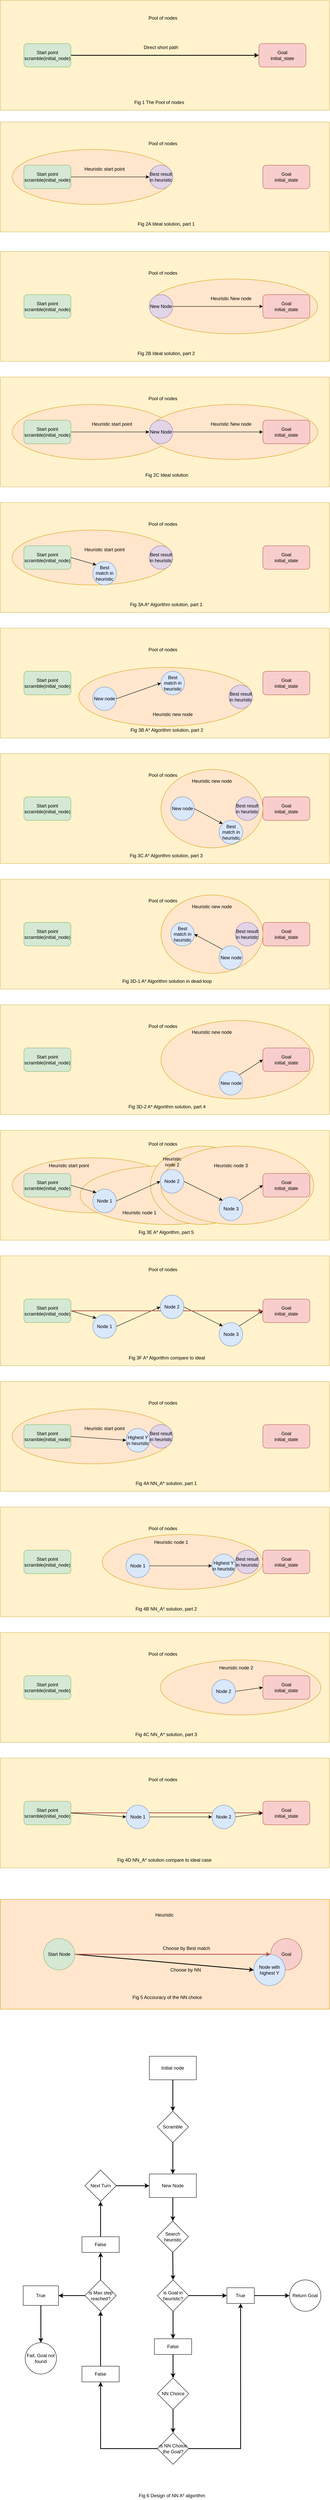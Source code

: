 <mxfile version="14.0.0" type="github">
  <diagram id="awq53C3oHSD2vz5_A3po" name="Page-1">
    <mxGraphModel dx="1422" dy="795" grid="1" gridSize="10" guides="1" tooltips="1" connect="1" arrows="1" fold="1" page="1" pageScale="1" pageWidth="850" pageHeight="1100" math="0" shadow="0">
      <root>
        <mxCell id="0" />
        <mxCell id="1" parent="0" />
        <mxCell id="7Sky5vFMbs233_MKBFhN-19" value="" style="rounded=0;whiteSpace=wrap;html=1;fillColor=#fff2cc;strokeColor=#d6b656;" vertex="1" parent="1">
          <mxGeometry y="640" width="840" height="280" as="geometry" />
        </mxCell>
        <mxCell id="7Sky5vFMbs233_MKBFhN-1" value="" style="rounded=0;whiteSpace=wrap;html=1;fillColor=#fff2cc;strokeColor=#d6b656;" vertex="1" parent="1">
          <mxGeometry width="840" height="280" as="geometry" />
        </mxCell>
        <mxCell id="7Sky5vFMbs233_MKBFhN-2" value="Pool of nodes" style="text;html=1;strokeColor=none;fillColor=none;align=center;verticalAlign=middle;whiteSpace=wrap;rounded=0;" vertex="1" parent="1">
          <mxGeometry x="360" y="40" width="110" height="10" as="geometry" />
        </mxCell>
        <mxCell id="7Sky5vFMbs233_MKBFhN-13" style="edgeStyle=orthogonalEdgeStyle;rounded=0;orthogonalLoop=1;jettySize=auto;html=1;exitX=1;exitY=0.5;exitDx=0;exitDy=0;entryX=0;entryY=0.5;entryDx=0;entryDy=0;strokeWidth=2;" edge="1" parent="1" source="7Sky5vFMbs233_MKBFhN-3" target="7Sky5vFMbs233_MKBFhN-4">
          <mxGeometry relative="1" as="geometry">
            <Array as="points">
              <mxPoint x="430" y="140" />
              <mxPoint x="430" y="140" />
            </Array>
          </mxGeometry>
        </mxCell>
        <mxCell id="7Sky5vFMbs233_MKBFhN-3" value="Start point&lt;br&gt;scramble(initial_node)" style="rounded=1;whiteSpace=wrap;html=1;fillColor=#d5e8d4;strokeColor=#82b366;" vertex="1" parent="1">
          <mxGeometry x="60" y="110" width="120" height="60" as="geometry" />
        </mxCell>
        <mxCell id="7Sky5vFMbs233_MKBFhN-4" value="Goal&lt;br&gt;initial_state" style="rounded=1;whiteSpace=wrap;html=1;fillColor=#f8cecc;strokeColor=#b85450;" vertex="1" parent="1">
          <mxGeometry x="660" y="110" width="120" height="60" as="geometry" />
        </mxCell>
        <mxCell id="7Sky5vFMbs233_MKBFhN-6" value="" style="rounded=0;whiteSpace=wrap;html=1;fillColor=#fff2cc;strokeColor=#d6b656;" vertex="1" parent="1">
          <mxGeometry y="310" width="840" height="280" as="geometry" />
        </mxCell>
        <mxCell id="7Sky5vFMbs233_MKBFhN-7" value="Pool of nodes" style="text;html=1;strokeColor=none;fillColor=none;align=center;verticalAlign=middle;whiteSpace=wrap;rounded=0;" vertex="1" parent="1">
          <mxGeometry x="360" y="360" width="110" height="10" as="geometry" />
        </mxCell>
        <mxCell id="7Sky5vFMbs233_MKBFhN-8" value="Goal&lt;br&gt;initial_state" style="rounded=1;whiteSpace=wrap;html=1;fillColor=#f8cecc;strokeColor=#b85450;" vertex="1" parent="1">
          <mxGeometry x="670" y="420" width="120" height="60" as="geometry" />
        </mxCell>
        <mxCell id="7Sky5vFMbs233_MKBFhN-9" value="Fig 1 The Pool of nodes" style="text;html=1;strokeColor=none;fillColor=none;align=center;verticalAlign=middle;whiteSpace=wrap;rounded=0;" vertex="1" parent="1">
          <mxGeometry x="307.5" y="250" width="195" height="20" as="geometry" />
        </mxCell>
        <mxCell id="7Sky5vFMbs233_MKBFhN-10" value="Fig 2A Ideal solution, part 1&amp;nbsp;" style="text;html=1;strokeColor=none;fillColor=none;align=center;verticalAlign=middle;whiteSpace=wrap;rounded=0;" vertex="1" parent="1">
          <mxGeometry x="321" y="560" width="207.5" height="20" as="geometry" />
        </mxCell>
        <mxCell id="7Sky5vFMbs233_MKBFhN-11" value="" style="ellipse;whiteSpace=wrap;html=1;fillColor=#ffe6cc;strokeColor=#d79b00;" vertex="1" parent="1">
          <mxGeometry x="30" y="380" width="410" height="140" as="geometry" />
        </mxCell>
        <mxCell id="7Sky5vFMbs233_MKBFhN-16" style="edgeStyle=orthogonalEdgeStyle;rounded=0;orthogonalLoop=1;jettySize=auto;html=1;exitX=1;exitY=0.5;exitDx=0;exitDy=0;entryX=0;entryY=0.5;entryDx=0;entryDy=0;" edge="1" parent="1" source="7Sky5vFMbs233_MKBFhN-5" target="7Sky5vFMbs233_MKBFhN-15">
          <mxGeometry relative="1" as="geometry" />
        </mxCell>
        <mxCell id="7Sky5vFMbs233_MKBFhN-5" value="Start point&lt;br&gt;scramble(initial_node)" style="rounded=1;whiteSpace=wrap;html=1;fillColor=#d5e8d4;strokeColor=#82b366;" vertex="1" parent="1">
          <mxGeometry x="60" y="420" width="120" height="60" as="geometry" />
        </mxCell>
        <mxCell id="7Sky5vFMbs233_MKBFhN-14" value="Direct short path" style="text;html=1;strokeColor=none;fillColor=none;align=center;verticalAlign=middle;whiteSpace=wrap;rounded=0;" vertex="1" parent="1">
          <mxGeometry x="320" y="110" width="180" height="20" as="geometry" />
        </mxCell>
        <mxCell id="7Sky5vFMbs233_MKBFhN-15" value="Best result in heuristic" style="ellipse;whiteSpace=wrap;html=1;aspect=fixed;fillColor=#e1d5e7;strokeColor=#9673a6;" vertex="1" parent="1">
          <mxGeometry x="380" y="420" width="60" height="60" as="geometry" />
        </mxCell>
        <mxCell id="7Sky5vFMbs233_MKBFhN-17" value="Heuristic start point" style="text;html=1;strokeColor=none;fillColor=none;align=center;verticalAlign=middle;whiteSpace=wrap;rounded=0;" vertex="1" parent="1">
          <mxGeometry x="211" y="420" width="110" height="20" as="geometry" />
        </mxCell>
        <mxCell id="7Sky5vFMbs233_MKBFhN-20" value="Pool of nodes" style="text;html=1;strokeColor=none;fillColor=none;align=center;verticalAlign=middle;whiteSpace=wrap;rounded=0;" vertex="1" parent="1">
          <mxGeometry x="360" y="690" width="110" height="10" as="geometry" />
        </mxCell>
        <mxCell id="7Sky5vFMbs233_MKBFhN-22" value="Fig 2B Ideal solution, part 2&amp;nbsp;" style="text;html=1;strokeColor=none;fillColor=none;align=center;verticalAlign=middle;whiteSpace=wrap;rounded=0;" vertex="1" parent="1">
          <mxGeometry x="316" y="890" width="217.5" height="20" as="geometry" />
        </mxCell>
        <mxCell id="7Sky5vFMbs233_MKBFhN-23" value="" style="ellipse;whiteSpace=wrap;html=1;fillColor=#ffe6cc;strokeColor=#d79b00;" vertex="1" parent="1">
          <mxGeometry x="380" y="710" width="430" height="140" as="geometry" />
        </mxCell>
        <mxCell id="7Sky5vFMbs233_MKBFhN-25" value="Start point&lt;br&gt;scramble(initial_node)" style="rounded=1;whiteSpace=wrap;html=1;fillColor=#d5e8d4;strokeColor=#82b366;" vertex="1" parent="1">
          <mxGeometry x="60" y="750" width="120" height="60" as="geometry" />
        </mxCell>
        <mxCell id="7Sky5vFMbs233_MKBFhN-28" style="edgeStyle=orthogonalEdgeStyle;rounded=0;orthogonalLoop=1;jettySize=auto;html=1;exitX=1;exitY=0.5;exitDx=0;exitDy=0;entryX=0;entryY=0.5;entryDx=0;entryDy=0;" edge="1" parent="1" source="7Sky5vFMbs233_MKBFhN-26" target="7Sky5vFMbs233_MKBFhN-21">
          <mxGeometry relative="1" as="geometry" />
        </mxCell>
        <mxCell id="7Sky5vFMbs233_MKBFhN-26" value="New Node" style="ellipse;whiteSpace=wrap;html=1;aspect=fixed;fillColor=#e1d5e7;strokeColor=#9673a6;" vertex="1" parent="1">
          <mxGeometry x="380" y="750" width="60" height="60" as="geometry" />
        </mxCell>
        <mxCell id="7Sky5vFMbs233_MKBFhN-27" value="Heuristic New node" style="text;html=1;strokeColor=none;fillColor=none;align=center;verticalAlign=middle;whiteSpace=wrap;rounded=0;" vertex="1" parent="1">
          <mxGeometry x="533.5" y="750" width="110" height="20" as="geometry" />
        </mxCell>
        <mxCell id="7Sky5vFMbs233_MKBFhN-21" value="Goal&lt;br&gt;initial_state" style="rounded=1;whiteSpace=wrap;html=1;fillColor=#f8cecc;strokeColor=#b85450;" vertex="1" parent="1">
          <mxGeometry x="670" y="750" width="120" height="60" as="geometry" />
        </mxCell>
        <mxCell id="7Sky5vFMbs233_MKBFhN-29" value="" style="rounded=0;whiteSpace=wrap;html=1;fillColor=#fff2cc;strokeColor=#d6b656;" vertex="1" parent="1">
          <mxGeometry y="960" width="840" height="280" as="geometry" />
        </mxCell>
        <mxCell id="7Sky5vFMbs233_MKBFhN-30" value="Pool of nodes" style="text;html=1;strokeColor=none;fillColor=none;align=center;verticalAlign=middle;whiteSpace=wrap;rounded=0;" vertex="1" parent="1">
          <mxGeometry x="360" y="1010" width="110" height="10" as="geometry" />
        </mxCell>
        <mxCell id="7Sky5vFMbs233_MKBFhN-31" value="Fig 2C Ideal solution" style="text;html=1;strokeColor=none;fillColor=none;align=center;verticalAlign=middle;whiteSpace=wrap;rounded=0;" vertex="1" parent="1">
          <mxGeometry x="303" y="1200" width="244" height="20" as="geometry" />
        </mxCell>
        <mxCell id="7Sky5vFMbs233_MKBFhN-38" value="" style="ellipse;whiteSpace=wrap;html=1;fillColor=#ffe6cc;strokeColor=#d79b00;" vertex="1" parent="1">
          <mxGeometry x="30" y="1030" width="410" height="140" as="geometry" />
        </mxCell>
        <mxCell id="7Sky5vFMbs233_MKBFhN-39" value="Heuristic start point" style="text;html=1;strokeColor=none;fillColor=none;align=center;verticalAlign=middle;whiteSpace=wrap;rounded=0;" vertex="1" parent="1">
          <mxGeometry x="230" y="1070" width="110" height="20" as="geometry" />
        </mxCell>
        <mxCell id="7Sky5vFMbs233_MKBFhN-40" style="edgeStyle=orthogonalEdgeStyle;rounded=0;orthogonalLoop=1;jettySize=auto;html=1;exitX=1;exitY=0.5;exitDx=0;exitDy=0;entryX=0;entryY=0.5;entryDx=0;entryDy=0;" edge="1" parent="1">
          <mxGeometry relative="1" as="geometry">
            <mxPoint x="180" y="1100" as="sourcePoint" />
            <mxPoint x="380" y="1100" as="targetPoint" />
          </mxGeometry>
        </mxCell>
        <mxCell id="7Sky5vFMbs233_MKBFhN-33" value="Start point&lt;br&gt;scramble(initial_node)" style="rounded=1;whiteSpace=wrap;html=1;fillColor=#d5e8d4;strokeColor=#82b366;" vertex="1" parent="1">
          <mxGeometry x="60" y="1070" width="120" height="60" as="geometry" />
        </mxCell>
        <mxCell id="7Sky5vFMbs233_MKBFhN-32" value="" style="ellipse;whiteSpace=wrap;html=1;fillColor=#ffe6cc;strokeColor=#d79b00;" vertex="1" parent="1">
          <mxGeometry x="380" y="1030" width="430" height="140" as="geometry" />
        </mxCell>
        <mxCell id="7Sky5vFMbs233_MKBFhN-35" value="New Node" style="ellipse;whiteSpace=wrap;html=1;aspect=fixed;fillColor=#e1d5e7;strokeColor=#9673a6;" vertex="1" parent="1">
          <mxGeometry x="380" y="1070" width="60" height="60" as="geometry" />
        </mxCell>
        <mxCell id="7Sky5vFMbs233_MKBFhN-36" value="Heuristic New node" style="text;html=1;strokeColor=none;fillColor=none;align=center;verticalAlign=middle;whiteSpace=wrap;rounded=0;" vertex="1" parent="1">
          <mxGeometry x="533.5" y="1070" width="110" height="20" as="geometry" />
        </mxCell>
        <mxCell id="7Sky5vFMbs233_MKBFhN-37" value="Goal&lt;br&gt;initial_state" style="rounded=1;whiteSpace=wrap;html=1;fillColor=#f8cecc;strokeColor=#b85450;" vertex="1" parent="1">
          <mxGeometry x="670" y="1070" width="120" height="60" as="geometry" />
        </mxCell>
        <mxCell id="7Sky5vFMbs233_MKBFhN-34" style="edgeStyle=orthogonalEdgeStyle;rounded=0;orthogonalLoop=1;jettySize=auto;html=1;exitX=1;exitY=0.5;exitDx=0;exitDy=0;entryX=0;entryY=0.5;entryDx=0;entryDy=0;" edge="1" source="7Sky5vFMbs233_MKBFhN-35" target="7Sky5vFMbs233_MKBFhN-37" parent="1">
          <mxGeometry relative="1" as="geometry" />
        </mxCell>
        <mxCell id="7Sky5vFMbs233_MKBFhN-41" value="" style="rounded=0;whiteSpace=wrap;html=1;fillColor=#fff2cc;strokeColor=#d6b656;" vertex="1" parent="1">
          <mxGeometry y="1280" width="840" height="280" as="geometry" />
        </mxCell>
        <mxCell id="7Sky5vFMbs233_MKBFhN-42" value="Pool of nodes" style="text;html=1;strokeColor=none;fillColor=none;align=center;verticalAlign=middle;whiteSpace=wrap;rounded=0;" vertex="1" parent="1">
          <mxGeometry x="360" y="1330" width="110" height="10" as="geometry" />
        </mxCell>
        <mxCell id="7Sky5vFMbs233_MKBFhN-43" value="Goal&lt;br&gt;initial_state" style="rounded=1;whiteSpace=wrap;html=1;fillColor=#f8cecc;strokeColor=#b85450;" vertex="1" parent="1">
          <mxGeometry x="670" y="1390" width="120" height="60" as="geometry" />
        </mxCell>
        <mxCell id="7Sky5vFMbs233_MKBFhN-44" value="Fig 3A A* Algorithm solution, part 1&amp;nbsp;" style="text;html=1;strokeColor=none;fillColor=none;align=center;verticalAlign=middle;whiteSpace=wrap;rounded=0;" vertex="1" parent="1">
          <mxGeometry x="321" y="1530" width="207.5" height="20" as="geometry" />
        </mxCell>
        <mxCell id="7Sky5vFMbs233_MKBFhN-45" value="" style="ellipse;whiteSpace=wrap;html=1;fillColor=#ffe6cc;strokeColor=#d79b00;" vertex="1" parent="1">
          <mxGeometry x="30" y="1350" width="410" height="140" as="geometry" />
        </mxCell>
        <mxCell id="7Sky5vFMbs233_MKBFhN-47" value="Start point&lt;br&gt;scramble(initial_node)" style="rounded=1;whiteSpace=wrap;html=1;fillColor=#d5e8d4;strokeColor=#82b366;" vertex="1" parent="1">
          <mxGeometry x="60" y="1390" width="120" height="60" as="geometry" />
        </mxCell>
        <mxCell id="7Sky5vFMbs233_MKBFhN-48" value="Best result in heuristic" style="ellipse;whiteSpace=wrap;html=1;aspect=fixed;fillColor=#e1d5e7;strokeColor=#9673a6;" vertex="1" parent="1">
          <mxGeometry x="380" y="1390" width="60" height="60" as="geometry" />
        </mxCell>
        <mxCell id="7Sky5vFMbs233_MKBFhN-49" value="Heuristic start point" style="text;html=1;strokeColor=none;fillColor=none;align=center;verticalAlign=middle;whiteSpace=wrap;rounded=0;" vertex="1" parent="1">
          <mxGeometry x="211" y="1390" width="110" height="20" as="geometry" />
        </mxCell>
        <mxCell id="7Sky5vFMbs233_MKBFhN-50" value="Best match&amp;nbsp;in heuristic" style="ellipse;whiteSpace=wrap;html=1;aspect=fixed;fillColor=#dae8fc;strokeColor=#6c8ebf;" vertex="1" parent="1">
          <mxGeometry x="236" y="1430" width="60" height="60" as="geometry" />
        </mxCell>
        <mxCell id="7Sky5vFMbs233_MKBFhN-52" value="" style="endArrow=classic;html=1;exitX=1;exitY=0.5;exitDx=0;exitDy=0;entryX=0;entryY=0;entryDx=0;entryDy=0;" edge="1" parent="1" source="7Sky5vFMbs233_MKBFhN-47" target="7Sky5vFMbs233_MKBFhN-50">
          <mxGeometry width="50" height="50" relative="1" as="geometry">
            <mxPoint x="380" y="1330" as="sourcePoint" />
            <mxPoint x="430" y="1280" as="targetPoint" />
          </mxGeometry>
        </mxCell>
        <mxCell id="7Sky5vFMbs233_MKBFhN-53" value="" style="rounded=0;whiteSpace=wrap;html=1;fillColor=#fff2cc;strokeColor=#d6b656;" vertex="1" parent="1">
          <mxGeometry y="1600" width="840" height="280" as="geometry" />
        </mxCell>
        <mxCell id="7Sky5vFMbs233_MKBFhN-54" value="Pool of nodes" style="text;html=1;strokeColor=none;fillColor=none;align=center;verticalAlign=middle;whiteSpace=wrap;rounded=0;" vertex="1" parent="1">
          <mxGeometry x="360" y="1650" width="110" height="10" as="geometry" />
        </mxCell>
        <mxCell id="7Sky5vFMbs233_MKBFhN-55" value="Goal&lt;br&gt;initial_state" style="rounded=1;whiteSpace=wrap;html=1;fillColor=#f8cecc;strokeColor=#b85450;" vertex="1" parent="1">
          <mxGeometry x="670" y="1710" width="120" height="60" as="geometry" />
        </mxCell>
        <mxCell id="7Sky5vFMbs233_MKBFhN-56" value="Fig 3B A* Algorithm solution, part 2" style="text;html=1;strokeColor=none;fillColor=none;align=center;verticalAlign=middle;whiteSpace=wrap;rounded=0;" vertex="1" parent="1">
          <mxGeometry x="321" y="1850" width="207.5" height="20" as="geometry" />
        </mxCell>
        <mxCell id="7Sky5vFMbs233_MKBFhN-57" value="" style="ellipse;whiteSpace=wrap;html=1;fillColor=#ffe6cc;strokeColor=#d79b00;" vertex="1" parent="1">
          <mxGeometry x="200" y="1700" width="443.5" height="150" as="geometry" />
        </mxCell>
        <mxCell id="7Sky5vFMbs233_MKBFhN-58" value="Start point&lt;br&gt;scramble(initial_node)" style="rounded=1;whiteSpace=wrap;html=1;fillColor=#d5e8d4;strokeColor=#82b366;" vertex="1" parent="1">
          <mxGeometry x="60" y="1710" width="120" height="60" as="geometry" />
        </mxCell>
        <mxCell id="7Sky5vFMbs233_MKBFhN-60" value="Heuristic new node" style="text;html=1;strokeColor=none;fillColor=none;align=center;verticalAlign=middle;whiteSpace=wrap;rounded=0;" vertex="1" parent="1">
          <mxGeometry x="385" y="1810" width="110" height="20" as="geometry" />
        </mxCell>
        <mxCell id="7Sky5vFMbs233_MKBFhN-61" value="New node" style="ellipse;whiteSpace=wrap;html=1;aspect=fixed;fillColor=#dae8fc;strokeColor=#6c8ebf;" vertex="1" parent="1">
          <mxGeometry x="236" y="1750" width="60" height="60" as="geometry" />
        </mxCell>
        <mxCell id="7Sky5vFMbs233_MKBFhN-63" value="Best result in heuristic" style="ellipse;whiteSpace=wrap;html=1;aspect=fixed;fillColor=#e1d5e7;strokeColor=#9673a6;" vertex="1" parent="1">
          <mxGeometry x="583.5" y="1745" width="60" height="60" as="geometry" />
        </mxCell>
        <mxCell id="7Sky5vFMbs233_MKBFhN-65" value="Best match&amp;nbsp;in heuristic" style="ellipse;whiteSpace=wrap;html=1;aspect=fixed;fillColor=#dae8fc;strokeColor=#6c8ebf;" vertex="1" parent="1">
          <mxGeometry x="410" y="1710" width="60" height="60" as="geometry" />
        </mxCell>
        <mxCell id="7Sky5vFMbs233_MKBFhN-67" value="" style="endArrow=classic;html=1;exitX=1;exitY=0.5;exitDx=0;exitDy=0;entryX=0;entryY=0.5;entryDx=0;entryDy=0;" edge="1" parent="1" source="7Sky5vFMbs233_MKBFhN-61" target="7Sky5vFMbs233_MKBFhN-65">
          <mxGeometry width="50" height="50" relative="1" as="geometry">
            <mxPoint x="380" y="1660" as="sourcePoint" />
            <mxPoint x="430" y="1610" as="targetPoint" />
          </mxGeometry>
        </mxCell>
        <mxCell id="7Sky5vFMbs233_MKBFhN-68" value="" style="rounded=0;whiteSpace=wrap;html=1;fillColor=#fff2cc;strokeColor=#d6b656;" vertex="1" parent="1">
          <mxGeometry y="1920" width="840" height="280" as="geometry" />
        </mxCell>
        <mxCell id="7Sky5vFMbs233_MKBFhN-69" value="Pool of nodes" style="text;html=1;strokeColor=none;fillColor=none;align=center;verticalAlign=middle;whiteSpace=wrap;rounded=0;" vertex="1" parent="1">
          <mxGeometry x="360" y="1970" width="110" height="10" as="geometry" />
        </mxCell>
        <mxCell id="7Sky5vFMbs233_MKBFhN-70" value="Goal&lt;br&gt;initial_state" style="rounded=1;whiteSpace=wrap;html=1;fillColor=#f8cecc;strokeColor=#b85450;" vertex="1" parent="1">
          <mxGeometry x="670" y="2030" width="120" height="60" as="geometry" />
        </mxCell>
        <mxCell id="7Sky5vFMbs233_MKBFhN-71" value="Fig 3C A* Algorithm solution, part 3&amp;nbsp;" style="text;html=1;strokeColor=none;fillColor=none;align=center;verticalAlign=middle;whiteSpace=wrap;rounded=0;" vertex="1" parent="1">
          <mxGeometry x="321" y="2170" width="207.5" height="20" as="geometry" />
        </mxCell>
        <mxCell id="7Sky5vFMbs233_MKBFhN-72" value="" style="ellipse;whiteSpace=wrap;html=1;fillColor=#ffe6cc;strokeColor=#d79b00;" vertex="1" parent="1">
          <mxGeometry x="410" y="1960" width="260" height="200" as="geometry" />
        </mxCell>
        <mxCell id="7Sky5vFMbs233_MKBFhN-73" value="Start point&lt;br&gt;scramble(initial_node)" style="rounded=1;whiteSpace=wrap;html=1;fillColor=#d5e8d4;strokeColor=#82b366;" vertex="1" parent="1">
          <mxGeometry x="60" y="2030" width="120" height="60" as="geometry" />
        </mxCell>
        <mxCell id="7Sky5vFMbs233_MKBFhN-74" value="Heuristic new node" style="text;html=1;strokeColor=none;fillColor=none;align=center;verticalAlign=middle;whiteSpace=wrap;rounded=0;" vertex="1" parent="1">
          <mxGeometry x="485" y="1980" width="110" height="20" as="geometry" />
        </mxCell>
        <mxCell id="7Sky5vFMbs233_MKBFhN-75" value="New node" style="ellipse;whiteSpace=wrap;html=1;aspect=fixed;fillColor=#dae8fc;strokeColor=#6c8ebf;" vertex="1" parent="1">
          <mxGeometry x="435" y="2030" width="60" height="60" as="geometry" />
        </mxCell>
        <mxCell id="7Sky5vFMbs233_MKBFhN-76" value="Best result in heuristic" style="ellipse;whiteSpace=wrap;html=1;aspect=fixed;fillColor=#e1d5e7;strokeColor=#9673a6;" vertex="1" parent="1">
          <mxGeometry x="600" y="2030" width="60" height="60" as="geometry" />
        </mxCell>
        <mxCell id="7Sky5vFMbs233_MKBFhN-77" value="Best match&amp;nbsp;in heuristic" style="ellipse;whiteSpace=wrap;html=1;aspect=fixed;fillColor=#dae8fc;strokeColor=#6c8ebf;" vertex="1" parent="1">
          <mxGeometry x="558.5" y="2090" width="60" height="60" as="geometry" />
        </mxCell>
        <mxCell id="7Sky5vFMbs233_MKBFhN-78" value="" style="endArrow=classic;html=1;entryX=0;entryY=0;entryDx=0;entryDy=0;exitX=1;exitY=0.5;exitDx=0;exitDy=0;" edge="1" source="7Sky5vFMbs233_MKBFhN-75" target="7Sky5vFMbs233_MKBFhN-77" parent="1">
          <mxGeometry width="50" height="50" relative="1" as="geometry">
            <mxPoint x="480" y="2081" as="sourcePoint" />
            <mxPoint x="430" y="1930" as="targetPoint" />
          </mxGeometry>
        </mxCell>
        <mxCell id="7Sky5vFMbs233_MKBFhN-79" value="" style="rounded=0;whiteSpace=wrap;html=1;fillColor=#fff2cc;strokeColor=#d6b656;" vertex="1" parent="1">
          <mxGeometry y="2240" width="840" height="280" as="geometry" />
        </mxCell>
        <mxCell id="7Sky5vFMbs233_MKBFhN-80" value="Pool of nodes" style="text;html=1;strokeColor=none;fillColor=none;align=center;verticalAlign=middle;whiteSpace=wrap;rounded=0;" vertex="1" parent="1">
          <mxGeometry x="360" y="2290" width="110" height="10" as="geometry" />
        </mxCell>
        <mxCell id="7Sky5vFMbs233_MKBFhN-81" value="Goal&lt;br&gt;initial_state" style="rounded=1;whiteSpace=wrap;html=1;fillColor=#f8cecc;strokeColor=#b85450;" vertex="1" parent="1">
          <mxGeometry x="670" y="2350" width="120" height="60" as="geometry" />
        </mxCell>
        <mxCell id="7Sky5vFMbs233_MKBFhN-82" value="Fig 3D-1 A* Algorithm solution in dead loop" style="text;html=1;strokeColor=none;fillColor=none;align=center;verticalAlign=middle;whiteSpace=wrap;rounded=0;" vertex="1" parent="1">
          <mxGeometry x="306" y="2490" width="239" height="20" as="geometry" />
        </mxCell>
        <mxCell id="7Sky5vFMbs233_MKBFhN-83" value="" style="ellipse;whiteSpace=wrap;html=1;fillColor=#ffe6cc;strokeColor=#d79b00;" vertex="1" parent="1">
          <mxGeometry x="410" y="2280" width="260" height="200" as="geometry" />
        </mxCell>
        <mxCell id="7Sky5vFMbs233_MKBFhN-84" value="Start point&lt;br&gt;scramble(initial_node)" style="rounded=1;whiteSpace=wrap;html=1;fillColor=#d5e8d4;strokeColor=#82b366;" vertex="1" parent="1">
          <mxGeometry x="60" y="2350" width="120" height="60" as="geometry" />
        </mxCell>
        <mxCell id="7Sky5vFMbs233_MKBFhN-85" value="Heuristic new node" style="text;html=1;strokeColor=none;fillColor=none;align=center;verticalAlign=middle;whiteSpace=wrap;rounded=0;" vertex="1" parent="1">
          <mxGeometry x="485" y="2300" width="110" height="20" as="geometry" />
        </mxCell>
        <mxCell id="7Sky5vFMbs233_MKBFhN-86" value="Best match in&lt;br&gt;heuristic" style="ellipse;whiteSpace=wrap;html=1;aspect=fixed;fillColor=#dae8fc;strokeColor=#6c8ebf;" vertex="1" parent="1">
          <mxGeometry x="435" y="2350" width="60" height="60" as="geometry" />
        </mxCell>
        <mxCell id="7Sky5vFMbs233_MKBFhN-87" value="Best result in heuristic" style="ellipse;whiteSpace=wrap;html=1;aspect=fixed;fillColor=#e1d5e7;strokeColor=#9673a6;" vertex="1" parent="1">
          <mxGeometry x="600" y="2350" width="60" height="60" as="geometry" />
        </mxCell>
        <mxCell id="7Sky5vFMbs233_MKBFhN-88" value="New node" style="ellipse;whiteSpace=wrap;html=1;aspect=fixed;fillColor=#dae8fc;strokeColor=#6c8ebf;" vertex="1" parent="1">
          <mxGeometry x="558.5" y="2410" width="60" height="60" as="geometry" />
        </mxCell>
        <mxCell id="7Sky5vFMbs233_MKBFhN-89" value="" style="endArrow=classic;html=1;entryX=1;entryY=0.5;entryDx=0;entryDy=0;exitX=0;exitY=0;exitDx=0;exitDy=0;" edge="1" source="7Sky5vFMbs233_MKBFhN-88" target="7Sky5vFMbs233_MKBFhN-86" parent="1">
          <mxGeometry width="50" height="50" relative="1" as="geometry">
            <mxPoint x="540" y="2560" as="sourcePoint" />
            <mxPoint x="430" y="2250" as="targetPoint" />
          </mxGeometry>
        </mxCell>
        <mxCell id="7Sky5vFMbs233_MKBFhN-90" value="" style="rounded=0;whiteSpace=wrap;html=1;fillColor=#fff2cc;strokeColor=#d6b656;" vertex="1" parent="1">
          <mxGeometry y="2560" width="840" height="280" as="geometry" />
        </mxCell>
        <mxCell id="7Sky5vFMbs233_MKBFhN-91" value="Pool of nodes" style="text;html=1;strokeColor=none;fillColor=none;align=center;verticalAlign=middle;whiteSpace=wrap;rounded=0;" vertex="1" parent="1">
          <mxGeometry x="360" y="2610" width="110" height="10" as="geometry" />
        </mxCell>
        <mxCell id="7Sky5vFMbs233_MKBFhN-93" value="Fig 3D-2 A* Algorithm solution, part 4" style="text;html=1;strokeColor=none;fillColor=none;align=center;verticalAlign=middle;whiteSpace=wrap;rounded=0;" vertex="1" parent="1">
          <mxGeometry x="306" y="2810" width="239" height="20" as="geometry" />
        </mxCell>
        <mxCell id="7Sky5vFMbs233_MKBFhN-94" value="" style="ellipse;whiteSpace=wrap;html=1;fillColor=#ffe6cc;strokeColor=#d79b00;" vertex="1" parent="1">
          <mxGeometry x="410" y="2600" width="390" height="200" as="geometry" />
        </mxCell>
        <mxCell id="7Sky5vFMbs233_MKBFhN-95" value="Start point&lt;br&gt;scramble(initial_node)" style="rounded=1;whiteSpace=wrap;html=1;fillColor=#d5e8d4;strokeColor=#82b366;" vertex="1" parent="1">
          <mxGeometry x="60" y="2670" width="120" height="60" as="geometry" />
        </mxCell>
        <mxCell id="7Sky5vFMbs233_MKBFhN-96" value="Heuristic new node" style="text;html=1;strokeColor=none;fillColor=none;align=center;verticalAlign=middle;whiteSpace=wrap;rounded=0;" vertex="1" parent="1">
          <mxGeometry x="485" y="2620" width="110" height="20" as="geometry" />
        </mxCell>
        <mxCell id="7Sky5vFMbs233_MKBFhN-99" value="New node" style="ellipse;whiteSpace=wrap;html=1;aspect=fixed;fillColor=#dae8fc;strokeColor=#6c8ebf;" vertex="1" parent="1">
          <mxGeometry x="558.5" y="2730" width="60" height="60" as="geometry" />
        </mxCell>
        <mxCell id="7Sky5vFMbs233_MKBFhN-100" value="" style="endArrow=classic;html=1;entryX=0;entryY=0.5;entryDx=0;entryDy=0;exitX=1;exitY=0;exitDx=0;exitDy=0;" edge="1" source="7Sky5vFMbs233_MKBFhN-99" target="7Sky5vFMbs233_MKBFhN-92" parent="1">
          <mxGeometry width="50" height="50" relative="1" as="geometry">
            <mxPoint x="540" y="2880" as="sourcePoint" />
            <mxPoint x="495" y="2700" as="targetPoint" />
          </mxGeometry>
        </mxCell>
        <mxCell id="7Sky5vFMbs233_MKBFhN-92" value="Goal&lt;br&gt;initial_state" style="rounded=1;whiteSpace=wrap;html=1;fillColor=#f8cecc;strokeColor=#b85450;" vertex="1" parent="1">
          <mxGeometry x="670" y="2670" width="120" height="60" as="geometry" />
        </mxCell>
        <mxCell id="7Sky5vFMbs233_MKBFhN-101" value="" style="rounded=0;whiteSpace=wrap;html=1;fillColor=#fff2cc;strokeColor=#d6b656;" vertex="1" parent="1">
          <mxGeometry y="2880" width="840" height="280" as="geometry" />
        </mxCell>
        <mxCell id="7Sky5vFMbs233_MKBFhN-102" value="Pool of nodes" style="text;html=1;strokeColor=none;fillColor=none;align=center;verticalAlign=middle;whiteSpace=wrap;rounded=0;" vertex="1" parent="1">
          <mxGeometry x="360" y="2910" width="110" height="10" as="geometry" />
        </mxCell>
        <mxCell id="7Sky5vFMbs233_MKBFhN-104" value="Fig 3E A* Algorithm, part 5&amp;nbsp;" style="text;html=1;strokeColor=none;fillColor=none;align=center;verticalAlign=middle;whiteSpace=wrap;rounded=0;" vertex="1" parent="1">
          <mxGeometry x="321" y="3130" width="207.5" height="20" as="geometry" />
        </mxCell>
        <mxCell id="7Sky5vFMbs233_MKBFhN-105" value="" style="ellipse;whiteSpace=wrap;html=1;fillColor=#ffe6cc;strokeColor=#d79b00;" vertex="1" parent="1">
          <mxGeometry x="30" y="2950" width="410" height="140" as="geometry" />
        </mxCell>
        <mxCell id="7Sky5vFMbs233_MKBFhN-106" value="Start point&lt;br&gt;scramble(initial_node)" style="rounded=1;whiteSpace=wrap;html=1;fillColor=#d5e8d4;strokeColor=#82b366;" vertex="1" parent="1">
          <mxGeometry x="60" y="2990" width="120" height="60" as="geometry" />
        </mxCell>
        <mxCell id="7Sky5vFMbs233_MKBFhN-108" value="Heuristic start point" style="text;html=1;strokeColor=none;fillColor=none;align=center;verticalAlign=middle;whiteSpace=wrap;rounded=0;" vertex="1" parent="1">
          <mxGeometry x="120" y="2960" width="110" height="20" as="geometry" />
        </mxCell>
        <mxCell id="7Sky5vFMbs233_MKBFhN-112" value="" style="ellipse;whiteSpace=wrap;html=1;fillColor=#ffe6cc;strokeColor=#d79b00;" vertex="1" parent="1">
          <mxGeometry x="203.75" y="2970" width="443.5" height="150" as="geometry" />
        </mxCell>
        <mxCell id="7Sky5vFMbs233_MKBFhN-113" value="Heuristic node 1" style="text;html=1;strokeColor=none;fillColor=none;align=center;verticalAlign=middle;whiteSpace=wrap;rounded=0;" vertex="1" parent="1">
          <mxGeometry x="300" y="3080" width="110" height="20" as="geometry" />
        </mxCell>
        <mxCell id="7Sky5vFMbs233_MKBFhN-109" value="Node 1" style="ellipse;whiteSpace=wrap;html=1;aspect=fixed;fillColor=#dae8fc;strokeColor=#6c8ebf;" vertex="1" parent="1">
          <mxGeometry x="236" y="3030" width="60" height="60" as="geometry" />
        </mxCell>
        <mxCell id="7Sky5vFMbs233_MKBFhN-110" value="" style="endArrow=classic;html=1;exitX=1;exitY=0.5;exitDx=0;exitDy=0;entryX=0;entryY=0;entryDx=0;entryDy=0;" edge="1" source="7Sky5vFMbs233_MKBFhN-106" target="7Sky5vFMbs233_MKBFhN-109" parent="1">
          <mxGeometry width="50" height="50" relative="1" as="geometry">
            <mxPoint x="380" y="2930" as="sourcePoint" />
            <mxPoint x="430" y="2880" as="targetPoint" />
          </mxGeometry>
        </mxCell>
        <mxCell id="7Sky5vFMbs233_MKBFhN-118" value="" style="ellipse;whiteSpace=wrap;html=1;fillColor=#ffe6cc;strokeColor=#d79b00;" vertex="1" parent="1">
          <mxGeometry x="383.25" y="2920" width="260" height="200" as="geometry" />
        </mxCell>
        <mxCell id="7Sky5vFMbs233_MKBFhN-124" value="" style="ellipse;whiteSpace=wrap;html=1;fillColor=#ffe6cc;strokeColor=#d79b00;" vertex="1" parent="1">
          <mxGeometry x="410" y="2920" width="390" height="200" as="geometry" />
        </mxCell>
        <mxCell id="7Sky5vFMbs233_MKBFhN-122" value="Node 3" style="ellipse;whiteSpace=wrap;html=1;aspect=fixed;fillColor=#dae8fc;strokeColor=#6c8ebf;" vertex="1" parent="1">
          <mxGeometry x="558.5" y="3050" width="60" height="60" as="geometry" />
        </mxCell>
        <mxCell id="7Sky5vFMbs233_MKBFhN-123" value="" style="endArrow=classic;html=1;entryX=0;entryY=0;entryDx=0;entryDy=0;exitX=1;exitY=0.5;exitDx=0;exitDy=0;" edge="1" source="7Sky5vFMbs233_MKBFhN-116" target="7Sky5vFMbs233_MKBFhN-122" parent="1">
          <mxGeometry width="50" height="50" relative="1" as="geometry">
            <mxPoint x="468.25" y="3020" as="sourcePoint" />
            <mxPoint x="403.25" y="2890" as="targetPoint" />
          </mxGeometry>
        </mxCell>
        <mxCell id="7Sky5vFMbs233_MKBFhN-103" value="Goal&lt;br&gt;initial_state" style="rounded=1;whiteSpace=wrap;html=1;fillColor=#f8cecc;strokeColor=#b85450;" vertex="1" parent="1">
          <mxGeometry x="670" y="2990" width="120" height="60" as="geometry" />
        </mxCell>
        <mxCell id="7Sky5vFMbs233_MKBFhN-116" value="Node 2" style="ellipse;whiteSpace=wrap;html=1;aspect=fixed;fillColor=#dae8fc;strokeColor=#6c8ebf;" vertex="1" parent="1">
          <mxGeometry x="408.25" y="2980" width="60" height="60" as="geometry" />
        </mxCell>
        <mxCell id="7Sky5vFMbs233_MKBFhN-117" value="" style="endArrow=classic;html=1;exitX=1;exitY=0.5;exitDx=0;exitDy=0;entryX=0;entryY=0.5;entryDx=0;entryDy=0;" edge="1" source="7Sky5vFMbs233_MKBFhN-109" target="7Sky5vFMbs233_MKBFhN-116" parent="1">
          <mxGeometry width="50" height="50" relative="1" as="geometry">
            <mxPoint x="294.25" y="3050" as="sourcePoint" />
            <mxPoint x="428.25" y="2880" as="targetPoint" />
          </mxGeometry>
        </mxCell>
        <mxCell id="7Sky5vFMbs233_MKBFhN-119" value="Heuristic node 2" style="text;html=1;strokeColor=none;fillColor=none;align=center;verticalAlign=middle;whiteSpace=wrap;rounded=0;" vertex="1" parent="1">
          <mxGeometry x="420" y="2950" width="36.5" height="20" as="geometry" />
        </mxCell>
        <mxCell id="7Sky5vFMbs233_MKBFhN-125" value="Heuristic node 3" style="text;html=1;strokeColor=none;fillColor=none;align=center;verticalAlign=middle;whiteSpace=wrap;rounded=0;" vertex="1" parent="1">
          <mxGeometry x="538" y="2960" width="101" height="20" as="geometry" />
        </mxCell>
        <mxCell id="7Sky5vFMbs233_MKBFhN-126" value="" style="endArrow=classic;html=1;exitX=1;exitY=0;exitDx=0;exitDy=0;entryX=0;entryY=0.5;entryDx=0;entryDy=0;" edge="1" parent="1" source="7Sky5vFMbs233_MKBFhN-122" target="7Sky5vFMbs233_MKBFhN-103">
          <mxGeometry width="50" height="50" relative="1" as="geometry">
            <mxPoint x="380" y="2880" as="sourcePoint" />
            <mxPoint x="430" y="2830" as="targetPoint" />
          </mxGeometry>
        </mxCell>
        <mxCell id="7Sky5vFMbs233_MKBFhN-127" value="" style="rounded=0;whiteSpace=wrap;html=1;fillColor=#fff2cc;strokeColor=#d6b656;" vertex="1" parent="1">
          <mxGeometry y="3200" width="840" height="280" as="geometry" />
        </mxCell>
        <mxCell id="7Sky5vFMbs233_MKBFhN-128" value="Pool of nodes" style="text;html=1;strokeColor=none;fillColor=none;align=center;verticalAlign=middle;whiteSpace=wrap;rounded=0;" vertex="1" parent="1">
          <mxGeometry x="360" y="3230" width="110" height="10" as="geometry" />
        </mxCell>
        <mxCell id="7Sky5vFMbs233_MKBFhN-129" value="Fig 3F A* Algorithm compare to ideal" style="text;html=1;strokeColor=none;fillColor=none;align=center;verticalAlign=middle;whiteSpace=wrap;rounded=0;" vertex="1" parent="1">
          <mxGeometry x="321" y="3450" width="207.5" height="20" as="geometry" />
        </mxCell>
        <mxCell id="7Sky5vFMbs233_MKBFhN-131" value="Start point&lt;br&gt;scramble(initial_node)" style="rounded=1;whiteSpace=wrap;html=1;fillColor=#d5e8d4;strokeColor=#82b366;" vertex="1" parent="1">
          <mxGeometry x="60" y="3310" width="120" height="60" as="geometry" />
        </mxCell>
        <mxCell id="7Sky5vFMbs233_MKBFhN-135" value="Node 1" style="ellipse;whiteSpace=wrap;html=1;aspect=fixed;fillColor=#dae8fc;strokeColor=#6c8ebf;" vertex="1" parent="1">
          <mxGeometry x="236" y="3350" width="60" height="60" as="geometry" />
        </mxCell>
        <mxCell id="7Sky5vFMbs233_MKBFhN-136" value="" style="endArrow=classic;html=1;exitX=1;exitY=0.5;exitDx=0;exitDy=0;entryX=0;entryY=0;entryDx=0;entryDy=0;" edge="1" source="7Sky5vFMbs233_MKBFhN-131" target="7Sky5vFMbs233_MKBFhN-135" parent="1">
          <mxGeometry width="50" height="50" relative="1" as="geometry">
            <mxPoint x="380" y="3250" as="sourcePoint" />
            <mxPoint x="430" y="3200" as="targetPoint" />
          </mxGeometry>
        </mxCell>
        <mxCell id="7Sky5vFMbs233_MKBFhN-139" value="Node 3" style="ellipse;whiteSpace=wrap;html=1;aspect=fixed;fillColor=#dae8fc;strokeColor=#6c8ebf;" vertex="1" parent="1">
          <mxGeometry x="558.5" y="3370" width="60" height="60" as="geometry" />
        </mxCell>
        <mxCell id="7Sky5vFMbs233_MKBFhN-140" value="" style="endArrow=classic;html=1;entryX=0;entryY=0;entryDx=0;entryDy=0;exitX=1;exitY=0.5;exitDx=0;exitDy=0;" edge="1" source="7Sky5vFMbs233_MKBFhN-142" target="7Sky5vFMbs233_MKBFhN-139" parent="1">
          <mxGeometry width="50" height="50" relative="1" as="geometry">
            <mxPoint x="468.25" y="3340" as="sourcePoint" />
            <mxPoint x="403.25" y="3210" as="targetPoint" />
          </mxGeometry>
        </mxCell>
        <mxCell id="7Sky5vFMbs233_MKBFhN-141" value="Goal&lt;br&gt;initial_state" style="rounded=1;whiteSpace=wrap;html=1;fillColor=#f8cecc;strokeColor=#b85450;" vertex="1" parent="1">
          <mxGeometry x="670" y="3310" width="120" height="60" as="geometry" />
        </mxCell>
        <mxCell id="7Sky5vFMbs233_MKBFhN-143" value="" style="endArrow=classic;html=1;exitX=1;exitY=0.5;exitDx=0;exitDy=0;entryX=0;entryY=0.5;entryDx=0;entryDy=0;" edge="1" source="7Sky5vFMbs233_MKBFhN-135" target="7Sky5vFMbs233_MKBFhN-142" parent="1">
          <mxGeometry width="50" height="50" relative="1" as="geometry">
            <mxPoint x="294.25" y="3370" as="sourcePoint" />
            <mxPoint x="428.25" y="3200" as="targetPoint" />
          </mxGeometry>
        </mxCell>
        <mxCell id="7Sky5vFMbs233_MKBFhN-146" value="" style="endArrow=classic;html=1;exitX=1;exitY=0;exitDx=0;exitDy=0;entryX=0;entryY=0.5;entryDx=0;entryDy=0;" edge="1" source="7Sky5vFMbs233_MKBFhN-139" target="7Sky5vFMbs233_MKBFhN-141" parent="1">
          <mxGeometry width="50" height="50" relative="1" as="geometry">
            <mxPoint x="380" y="3200" as="sourcePoint" />
            <mxPoint x="430" y="3150" as="targetPoint" />
          </mxGeometry>
        </mxCell>
        <mxCell id="7Sky5vFMbs233_MKBFhN-149" value="" style="endArrow=classic;html=1;entryX=0;entryY=0.5;entryDx=0;entryDy=0;strokeWidth=2;fillColor=#f8cecc;strokeColor=#b85450;" edge="1" parent="1" target="7Sky5vFMbs233_MKBFhN-141">
          <mxGeometry width="50" height="50" relative="1" as="geometry">
            <mxPoint x="180" y="3340" as="sourcePoint" />
            <mxPoint x="430" y="3370" as="targetPoint" />
          </mxGeometry>
        </mxCell>
        <mxCell id="7Sky5vFMbs233_MKBFhN-163" value="" style="rounded=0;whiteSpace=wrap;html=1;fillColor=#fff2cc;strokeColor=#d6b656;" vertex="1" parent="1">
          <mxGeometry y="3520" width="840" height="280" as="geometry" />
        </mxCell>
        <mxCell id="7Sky5vFMbs233_MKBFhN-164" value="Pool of nodes" style="text;html=1;strokeColor=none;fillColor=none;align=center;verticalAlign=middle;whiteSpace=wrap;rounded=0;" vertex="1" parent="1">
          <mxGeometry x="360" y="3570" width="110" height="10" as="geometry" />
        </mxCell>
        <mxCell id="7Sky5vFMbs233_MKBFhN-165" value="Goal&lt;br&gt;initial_state" style="rounded=1;whiteSpace=wrap;html=1;fillColor=#f8cecc;strokeColor=#b85450;" vertex="1" parent="1">
          <mxGeometry x="670" y="3630" width="120" height="60" as="geometry" />
        </mxCell>
        <mxCell id="7Sky5vFMbs233_MKBFhN-166" value="Fig 4A NN_A* solution, part 1&amp;nbsp;" style="text;html=1;strokeColor=none;fillColor=none;align=center;verticalAlign=middle;whiteSpace=wrap;rounded=0;" vertex="1" parent="1">
          <mxGeometry x="321" y="3770" width="207.5" height="20" as="geometry" />
        </mxCell>
        <mxCell id="7Sky5vFMbs233_MKBFhN-167" value="" style="ellipse;whiteSpace=wrap;html=1;fillColor=#ffe6cc;strokeColor=#d79b00;" vertex="1" parent="1">
          <mxGeometry x="30" y="3590" width="410" height="140" as="geometry" />
        </mxCell>
        <mxCell id="7Sky5vFMbs233_MKBFhN-168" value="Start point&lt;br&gt;scramble(initial_node)" style="rounded=1;whiteSpace=wrap;html=1;fillColor=#d5e8d4;strokeColor=#82b366;" vertex="1" parent="1">
          <mxGeometry x="60" y="3630" width="120" height="60" as="geometry" />
        </mxCell>
        <mxCell id="7Sky5vFMbs233_MKBFhN-169" value="Best result in heuristic" style="ellipse;whiteSpace=wrap;html=1;aspect=fixed;fillColor=#e1d5e7;strokeColor=#9673a6;" vertex="1" parent="1">
          <mxGeometry x="380" y="3630" width="60" height="60" as="geometry" />
        </mxCell>
        <mxCell id="7Sky5vFMbs233_MKBFhN-170" value="Heuristic start point" style="text;html=1;strokeColor=none;fillColor=none;align=center;verticalAlign=middle;whiteSpace=wrap;rounded=0;" vertex="1" parent="1">
          <mxGeometry x="211" y="3630" width="110" height="20" as="geometry" />
        </mxCell>
        <mxCell id="7Sky5vFMbs233_MKBFhN-171" value="Highest Y in heuristic" style="ellipse;whiteSpace=wrap;html=1;aspect=fixed;fillColor=#dae8fc;strokeColor=#6c8ebf;" vertex="1" parent="1">
          <mxGeometry x="321" y="3640" width="60" height="60" as="geometry" />
        </mxCell>
        <mxCell id="7Sky5vFMbs233_MKBFhN-172" value="" style="endArrow=classic;html=1;exitX=1;exitY=0.5;exitDx=0;exitDy=0;entryX=0;entryY=0.5;entryDx=0;entryDy=0;" edge="1" source="7Sky5vFMbs233_MKBFhN-168" target="7Sky5vFMbs233_MKBFhN-171" parent="1">
          <mxGeometry width="50" height="50" relative="1" as="geometry">
            <mxPoint x="380" y="3570" as="sourcePoint" />
            <mxPoint x="430" y="3520" as="targetPoint" />
          </mxGeometry>
        </mxCell>
        <mxCell id="7Sky5vFMbs233_MKBFhN-173" value="" style="rounded=0;whiteSpace=wrap;html=1;fillColor=#fff2cc;strokeColor=#d6b656;" vertex="1" parent="1">
          <mxGeometry y="3840" width="840" height="280" as="geometry" />
        </mxCell>
        <mxCell id="7Sky5vFMbs233_MKBFhN-174" value="Pool of nodes" style="text;html=1;strokeColor=none;fillColor=none;align=center;verticalAlign=middle;whiteSpace=wrap;rounded=0;" vertex="1" parent="1">
          <mxGeometry x="360" y="3890" width="110" height="10" as="geometry" />
        </mxCell>
        <mxCell id="7Sky5vFMbs233_MKBFhN-175" value="Goal&lt;br&gt;initial_state" style="rounded=1;whiteSpace=wrap;html=1;fillColor=#f8cecc;strokeColor=#b85450;" vertex="1" parent="1">
          <mxGeometry x="670" y="3950" width="120" height="60" as="geometry" />
        </mxCell>
        <mxCell id="7Sky5vFMbs233_MKBFhN-176" value="Fig 4B NN_A* solution, part 2&amp;nbsp;" style="text;html=1;strokeColor=none;fillColor=none;align=center;verticalAlign=middle;whiteSpace=wrap;rounded=0;" vertex="1" parent="1">
          <mxGeometry x="321" y="4090" width="207.5" height="20" as="geometry" />
        </mxCell>
        <mxCell id="7Sky5vFMbs233_MKBFhN-177" value="" style="ellipse;whiteSpace=wrap;html=1;fillColor=#ffe6cc;strokeColor=#d79b00;" vertex="1" parent="1">
          <mxGeometry x="260" y="3910" width="410" height="140" as="geometry" />
        </mxCell>
        <mxCell id="7Sky5vFMbs233_MKBFhN-178" value="Start point&lt;br&gt;scramble(initial_node)" style="rounded=1;whiteSpace=wrap;html=1;fillColor=#d5e8d4;strokeColor=#82b366;" vertex="1" parent="1">
          <mxGeometry x="60" y="3950" width="120" height="60" as="geometry" />
        </mxCell>
        <mxCell id="7Sky5vFMbs233_MKBFhN-179" value="Best result in heuristic" style="ellipse;whiteSpace=wrap;html=1;aspect=fixed;fillColor=#e1d5e7;strokeColor=#9673a6;" vertex="1" parent="1">
          <mxGeometry x="600" y="3950" width="60" height="60" as="geometry" />
        </mxCell>
        <mxCell id="7Sky5vFMbs233_MKBFhN-180" value="Heuristic node 1" style="text;html=1;strokeColor=none;fillColor=none;align=center;verticalAlign=middle;whiteSpace=wrap;rounded=0;" vertex="1" parent="1">
          <mxGeometry x="381" y="3920" width="110" height="20" as="geometry" />
        </mxCell>
        <mxCell id="7Sky5vFMbs233_MKBFhN-181" value="Node 1" style="ellipse;whiteSpace=wrap;html=1;aspect=fixed;fillColor=#dae8fc;strokeColor=#6c8ebf;" vertex="1" parent="1">
          <mxGeometry x="321" y="3960" width="60" height="60" as="geometry" />
        </mxCell>
        <mxCell id="7Sky5vFMbs233_MKBFhN-183" value="Highest Y in heuristic" style="ellipse;whiteSpace=wrap;html=1;aspect=fixed;fillColor=#dae8fc;strokeColor=#6c8ebf;" vertex="1" parent="1">
          <mxGeometry x="540" y="3960" width="60" height="60" as="geometry" />
        </mxCell>
        <mxCell id="7Sky5vFMbs233_MKBFhN-184" value="" style="endArrow=classic;html=1;strokeWidth=1;exitX=1;exitY=0.5;exitDx=0;exitDy=0;entryX=0;entryY=0.5;entryDx=0;entryDy=0;" edge="1" parent="1" source="7Sky5vFMbs233_MKBFhN-181" target="7Sky5vFMbs233_MKBFhN-183">
          <mxGeometry width="50" height="50" relative="1" as="geometry">
            <mxPoint x="380" y="3930" as="sourcePoint" />
            <mxPoint x="430" y="3880" as="targetPoint" />
          </mxGeometry>
        </mxCell>
        <mxCell id="7Sky5vFMbs233_MKBFhN-185" value="" style="rounded=0;whiteSpace=wrap;html=1;fillColor=#fff2cc;strokeColor=#d6b656;" vertex="1" parent="1">
          <mxGeometry y="4160" width="840" height="280" as="geometry" />
        </mxCell>
        <mxCell id="7Sky5vFMbs233_MKBFhN-186" value="Pool of nodes" style="text;html=1;strokeColor=none;fillColor=none;align=center;verticalAlign=middle;whiteSpace=wrap;rounded=0;" vertex="1" parent="1">
          <mxGeometry x="360" y="4210" width="110" height="10" as="geometry" />
        </mxCell>
        <mxCell id="7Sky5vFMbs233_MKBFhN-188" value="Fig 4C NN_A* solution, part 3&amp;nbsp;" style="text;html=1;strokeColor=none;fillColor=none;align=center;verticalAlign=middle;whiteSpace=wrap;rounded=0;" vertex="1" parent="1">
          <mxGeometry x="321" y="4410" width="207.5" height="20" as="geometry" />
        </mxCell>
        <mxCell id="7Sky5vFMbs233_MKBFhN-189" value="" style="ellipse;whiteSpace=wrap;html=1;fillColor=#ffe6cc;strokeColor=#d79b00;" vertex="1" parent="1">
          <mxGeometry x="408.25" y="4230" width="410" height="140" as="geometry" />
        </mxCell>
        <mxCell id="7Sky5vFMbs233_MKBFhN-190" value="Start point&lt;br&gt;scramble(initial_node)" style="rounded=1;whiteSpace=wrap;html=1;fillColor=#d5e8d4;strokeColor=#82b366;" vertex="1" parent="1">
          <mxGeometry x="60" y="4270" width="120" height="60" as="geometry" />
        </mxCell>
        <mxCell id="7Sky5vFMbs233_MKBFhN-192" value="Heuristic node 2" style="text;html=1;strokeColor=none;fillColor=none;align=center;verticalAlign=middle;whiteSpace=wrap;rounded=0;" vertex="1" parent="1">
          <mxGeometry x="547" y="4240" width="110" height="20" as="geometry" />
        </mxCell>
        <mxCell id="7Sky5vFMbs233_MKBFhN-195" value="Node 2" style="ellipse;whiteSpace=wrap;html=1;aspect=fixed;fillColor=#dae8fc;strokeColor=#6c8ebf;" vertex="1" parent="1">
          <mxGeometry x="540" y="4280" width="60" height="60" as="geometry" />
        </mxCell>
        <mxCell id="7Sky5vFMbs233_MKBFhN-187" value="Goal&lt;br&gt;initial_state" style="rounded=1;whiteSpace=wrap;html=1;fillColor=#f8cecc;strokeColor=#b85450;" vertex="1" parent="1">
          <mxGeometry x="670" y="4270" width="120" height="60" as="geometry" />
        </mxCell>
        <mxCell id="7Sky5vFMbs233_MKBFhN-197" value="" style="endArrow=classic;html=1;strokeWidth=1;exitX=1;exitY=0.5;exitDx=0;exitDy=0;entryX=0;entryY=0.5;entryDx=0;entryDy=0;" edge="1" parent="1" source="7Sky5vFMbs233_MKBFhN-195" target="7Sky5vFMbs233_MKBFhN-187">
          <mxGeometry width="50" height="50" relative="1" as="geometry">
            <mxPoint x="380" y="4230" as="sourcePoint" />
            <mxPoint x="430" y="4180" as="targetPoint" />
          </mxGeometry>
        </mxCell>
        <mxCell id="7Sky5vFMbs233_MKBFhN-198" value="" style="rounded=0;whiteSpace=wrap;html=1;fillColor=#fff2cc;strokeColor=#d6b656;" vertex="1" parent="1">
          <mxGeometry y="4480" width="840" height="280" as="geometry" />
        </mxCell>
        <mxCell id="7Sky5vFMbs233_MKBFhN-199" value="Pool of nodes" style="text;html=1;strokeColor=none;fillColor=none;align=center;verticalAlign=middle;whiteSpace=wrap;rounded=0;" vertex="1" parent="1">
          <mxGeometry x="360" y="4530" width="110" height="10" as="geometry" />
        </mxCell>
        <mxCell id="7Sky5vFMbs233_MKBFhN-200" value="Goal&lt;br&gt;initial_state" style="rounded=1;whiteSpace=wrap;html=1;fillColor=#f8cecc;strokeColor=#b85450;" vertex="1" parent="1">
          <mxGeometry x="670" y="4590" width="120" height="60" as="geometry" />
        </mxCell>
        <mxCell id="7Sky5vFMbs233_MKBFhN-201" value="Fig 4D NN_A* solution compare to ideal case&amp;nbsp;" style="text;html=1;strokeColor=none;fillColor=none;align=center;verticalAlign=middle;whiteSpace=wrap;rounded=0;" vertex="1" parent="1">
          <mxGeometry x="295.5" y="4730" width="249" height="20" as="geometry" />
        </mxCell>
        <mxCell id="7Sky5vFMbs233_MKBFhN-203" value="Start point&lt;br&gt;scramble(initial_node)" style="rounded=1;whiteSpace=wrap;html=1;fillColor=#d5e8d4;strokeColor=#82b366;" vertex="1" parent="1">
          <mxGeometry x="60" y="4590" width="120" height="60" as="geometry" />
        </mxCell>
        <mxCell id="7Sky5vFMbs233_MKBFhN-211" value="" style="endArrow=classic;html=1;strokeWidth=2;fillColor=#f8cecc;strokeColor=#b85450;" edge="1" parent="1">
          <mxGeometry width="50" height="50" relative="1" as="geometry">
            <mxPoint x="180.5" y="4619.5" as="sourcePoint" />
            <mxPoint x="670.5" y="4619.5" as="targetPoint" />
          </mxGeometry>
        </mxCell>
        <mxCell id="7Sky5vFMbs233_MKBFhN-207" value="" style="endArrow=classic;html=1;exitX=1;exitY=0.5;exitDx=0;exitDy=0;entryX=0;entryY=0.5;entryDx=0;entryDy=0;" edge="1" source="7Sky5vFMbs233_MKBFhN-203" target="7Sky5vFMbs233_MKBFhN-206" parent="1">
          <mxGeometry width="50" height="50" relative="1" as="geometry">
            <mxPoint x="380" y="4530" as="sourcePoint" />
            <mxPoint x="430" y="4480" as="targetPoint" />
          </mxGeometry>
        </mxCell>
        <mxCell id="7Sky5vFMbs233_MKBFhN-209" value="" style="endArrow=classic;html=1;strokeWidth=1;exitX=1;exitY=0.5;exitDx=0;exitDy=0;entryX=0;entryY=0.5;entryDx=0;entryDy=0;" edge="1" parent="1" source="7Sky5vFMbs233_MKBFhN-206" target="7Sky5vFMbs233_MKBFhN-208">
          <mxGeometry width="50" height="50" relative="1" as="geometry">
            <mxPoint x="380" y="4550" as="sourcePoint" />
            <mxPoint x="430" y="4500" as="targetPoint" />
          </mxGeometry>
        </mxCell>
        <mxCell id="7Sky5vFMbs233_MKBFhN-210" value="" style="endArrow=classic;html=1;strokeWidth=1;exitX=1;exitY=0.5;exitDx=0;exitDy=0;entryX=0;entryY=0.5;entryDx=0;entryDy=0;" edge="1" parent="1" source="7Sky5vFMbs233_MKBFhN-208" target="7Sky5vFMbs233_MKBFhN-200">
          <mxGeometry width="50" height="50" relative="1" as="geometry">
            <mxPoint x="380" y="4860" as="sourcePoint" />
            <mxPoint x="430" y="4810" as="targetPoint" />
          </mxGeometry>
        </mxCell>
        <mxCell id="7Sky5vFMbs233_MKBFhN-206" value="Node 1" style="ellipse;whiteSpace=wrap;html=1;aspect=fixed;fillColor=#dae8fc;strokeColor=#6c8ebf;" vertex="1" parent="1">
          <mxGeometry x="321" y="4600" width="60" height="60" as="geometry" />
        </mxCell>
        <mxCell id="7Sky5vFMbs233_MKBFhN-208" value="Node 2" style="ellipse;whiteSpace=wrap;html=1;aspect=fixed;fillColor=#dae8fc;strokeColor=#6c8ebf;" vertex="1" parent="1">
          <mxGeometry x="540" y="4600" width="60" height="60" as="geometry" />
        </mxCell>
        <mxCell id="7Sky5vFMbs233_MKBFhN-142" value="Node 2" style="ellipse;whiteSpace=wrap;html=1;aspect=fixed;fillColor=#dae8fc;strokeColor=#6c8ebf;" vertex="1" parent="1">
          <mxGeometry x="408.25" y="3300" width="60" height="60" as="geometry" />
        </mxCell>
        <mxCell id="7Sky5vFMbs233_MKBFhN-212" value="" style="rounded=0;whiteSpace=wrap;html=1;fillColor=#ffe6cc;strokeColor=#d79b00;" vertex="1" parent="1">
          <mxGeometry y="4840" width="840" height="280" as="geometry" />
        </mxCell>
        <mxCell id="7Sky5vFMbs233_MKBFhN-213" value="Fig 5 Accouracy of the NN choice" style="text;html=1;strokeColor=none;fillColor=none;align=center;verticalAlign=middle;whiteSpace=wrap;rounded=0;" vertex="1" parent="1">
          <mxGeometry x="326.5" y="5080" width="198" height="20" as="geometry" />
        </mxCell>
        <mxCell id="7Sky5vFMbs233_MKBFhN-214" value="Heuristic&amp;nbsp;" style="text;html=1;strokeColor=none;fillColor=none;align=center;verticalAlign=middle;whiteSpace=wrap;rounded=0;" vertex="1" parent="1">
          <mxGeometry x="377.5" y="4870" width="85" height="20" as="geometry" />
        </mxCell>
        <mxCell id="7Sky5vFMbs233_MKBFhN-215" value="Start Node" style="ellipse;whiteSpace=wrap;html=1;aspect=fixed;fillColor=#d5e8d4;strokeColor=#82b366;" vertex="1" parent="1">
          <mxGeometry x="110" y="4940" width="80" height="80" as="geometry" />
        </mxCell>
        <mxCell id="7Sky5vFMbs233_MKBFhN-216" value="Goal" style="ellipse;whiteSpace=wrap;html=1;aspect=fixed;fillColor=#f8cecc;strokeColor=#b85450;" vertex="1" parent="1">
          <mxGeometry x="690" y="4940" width="80" height="80" as="geometry" />
        </mxCell>
        <mxCell id="7Sky5vFMbs233_MKBFhN-217" value="Node with highest Y" style="ellipse;whiteSpace=wrap;html=1;aspect=fixed;fillColor=#dae8fc;strokeColor=#6c8ebf;" vertex="1" parent="1">
          <mxGeometry x="647" y="4980" width="80" height="80" as="geometry" />
        </mxCell>
        <mxCell id="7Sky5vFMbs233_MKBFhN-218" value="" style="endArrow=classic;html=1;strokeWidth=2;exitX=1;exitY=0.5;exitDx=0;exitDy=0;entryX=0;entryY=0.5;entryDx=0;entryDy=0;" edge="1" parent="1" source="7Sky5vFMbs233_MKBFhN-215" target="7Sky5vFMbs233_MKBFhN-217">
          <mxGeometry width="50" height="50" relative="1" as="geometry">
            <mxPoint x="380" y="4920" as="sourcePoint" />
            <mxPoint x="430" y="4870" as="targetPoint" />
          </mxGeometry>
        </mxCell>
        <mxCell id="7Sky5vFMbs233_MKBFhN-219" value="" style="endArrow=classic;html=1;strokeWidth=2;entryX=0;entryY=0.5;entryDx=0;entryDy=0;fillColor=#f8cecc;strokeColor=#b85450;" edge="1" parent="1" target="7Sky5vFMbs233_MKBFhN-216">
          <mxGeometry width="50" height="50" relative="1" as="geometry">
            <mxPoint x="190" y="4980" as="sourcePoint" />
            <mxPoint x="430" y="4870" as="targetPoint" />
          </mxGeometry>
        </mxCell>
        <mxCell id="7Sky5vFMbs233_MKBFhN-220" value="Choose by Best match" style="text;html=1;strokeColor=none;fillColor=none;align=center;verticalAlign=middle;whiteSpace=wrap;rounded=0;" vertex="1" parent="1">
          <mxGeometry x="404.5" y="4950" width="140" height="30" as="geometry" />
        </mxCell>
        <mxCell id="7Sky5vFMbs233_MKBFhN-221" value="Choose by NN" style="text;html=1;strokeColor=none;fillColor=none;align=center;verticalAlign=middle;whiteSpace=wrap;rounded=0;" vertex="1" parent="1">
          <mxGeometry x="416" y="5010" width="114" height="20" as="geometry" />
        </mxCell>
        <mxCell id="7Sky5vFMbs233_MKBFhN-223" value="Fig 6 Design of NN A* algorithm" style="text;html=1;strokeColor=none;fillColor=none;align=center;verticalAlign=middle;whiteSpace=wrap;rounded=0;" vertex="1" parent="1">
          <mxGeometry x="338.25" y="6350" width="200" height="20" as="geometry" />
        </mxCell>
        <mxCell id="7Sky5vFMbs233_MKBFhN-224" value="New Node" style="rounded=0;whiteSpace=wrap;html=1;" vertex="1" parent="1">
          <mxGeometry x="380.25" y="5540" width="120" height="60" as="geometry" />
        </mxCell>
        <mxCell id="7Sky5vFMbs233_MKBFhN-235" style="edgeStyle=orthogonalEdgeStyle;rounded=0;orthogonalLoop=1;jettySize=auto;html=1;exitX=0.5;exitY=1;exitDx=0;exitDy=0;entryX=0.5;entryY=0;entryDx=0;entryDy=0;strokeWidth=2;" edge="1" parent="1" source="7Sky5vFMbs233_MKBFhN-225" target="7Sky5vFMbs233_MKBFhN-234">
          <mxGeometry relative="1" as="geometry" />
        </mxCell>
        <mxCell id="7Sky5vFMbs233_MKBFhN-225" value="is Goal in heuristic?" style="rhombus;whiteSpace=wrap;html=1;" vertex="1" parent="1">
          <mxGeometry x="400.75" y="5810" width="80" height="80" as="geometry" />
        </mxCell>
        <mxCell id="7Sky5vFMbs233_MKBFhN-226" value="" style="endArrow=classic;html=1;strokeWidth=2;exitX=0.5;exitY=1;exitDx=0;exitDy=0;" edge="1" parent="1" source="7Sky5vFMbs233_MKBFhN-224">
          <mxGeometry width="50" height="50" relative="1" as="geometry">
            <mxPoint x="398.25" y="5810" as="sourcePoint" />
            <mxPoint x="440.25" y="5660" as="targetPoint" />
          </mxGeometry>
        </mxCell>
        <mxCell id="7Sky5vFMbs233_MKBFhN-227" value="True" style="rounded=0;whiteSpace=wrap;html=1;" vertex="1" parent="1">
          <mxGeometry x="578.25" y="5830" width="70" height="40" as="geometry" />
        </mxCell>
        <mxCell id="7Sky5vFMbs233_MKBFhN-228" value="" style="endArrow=classic;html=1;strokeWidth=2;exitX=1;exitY=0.5;exitDx=0;exitDy=0;entryX=0;entryY=0.5;entryDx=0;entryDy=0;" edge="1" parent="1" source="7Sky5vFMbs233_MKBFhN-225" target="7Sky5vFMbs233_MKBFhN-227">
          <mxGeometry width="50" height="50" relative="1" as="geometry">
            <mxPoint x="398.25" y="5810" as="sourcePoint" />
            <mxPoint x="448.25" y="5760" as="targetPoint" />
          </mxGeometry>
        </mxCell>
        <mxCell id="7Sky5vFMbs233_MKBFhN-229" value="Return Goal" style="ellipse;whiteSpace=wrap;html=1;aspect=fixed;" vertex="1" parent="1">
          <mxGeometry x="738.25" y="5810" width="80" height="80" as="geometry" />
        </mxCell>
        <mxCell id="7Sky5vFMbs233_MKBFhN-230" value="" style="endArrow=classic;html=1;strokeWidth=2;exitX=1;exitY=0.5;exitDx=0;exitDy=0;entryX=0;entryY=0.5;entryDx=0;entryDy=0;" edge="1" parent="1" source="7Sky5vFMbs233_MKBFhN-227" target="7Sky5vFMbs233_MKBFhN-229">
          <mxGeometry width="50" height="50" relative="1" as="geometry">
            <mxPoint x="398.25" y="5810" as="sourcePoint" />
            <mxPoint x="448.25" y="5760" as="targetPoint" />
          </mxGeometry>
        </mxCell>
        <mxCell id="7Sky5vFMbs233_MKBFhN-231" value="Search heuristic" style="rhombus;whiteSpace=wrap;html=1;" vertex="1" parent="1">
          <mxGeometry x="400" y="5660" width="80" height="80" as="geometry" />
        </mxCell>
        <mxCell id="7Sky5vFMbs233_MKBFhN-233" value="" style="endArrow=classic;html=1;strokeWidth=2;exitX=0.5;exitY=1;exitDx=0;exitDy=0;entryX=0.5;entryY=0;entryDx=0;entryDy=0;" edge="1" parent="1" source="7Sky5vFMbs233_MKBFhN-231" target="7Sky5vFMbs233_MKBFhN-225">
          <mxGeometry width="50" height="50" relative="1" as="geometry">
            <mxPoint x="398.25" y="5800" as="sourcePoint" />
            <mxPoint x="448.25" y="5750" as="targetPoint" />
          </mxGeometry>
        </mxCell>
        <mxCell id="7Sky5vFMbs233_MKBFhN-237" style="edgeStyle=orthogonalEdgeStyle;rounded=0;orthogonalLoop=1;jettySize=auto;html=1;exitX=0.5;exitY=1;exitDx=0;exitDy=0;strokeWidth=2;" edge="1" parent="1" source="7Sky5vFMbs233_MKBFhN-234" target="7Sky5vFMbs233_MKBFhN-236">
          <mxGeometry relative="1" as="geometry" />
        </mxCell>
        <mxCell id="7Sky5vFMbs233_MKBFhN-234" value="False" style="rounded=0;whiteSpace=wrap;html=1;" vertex="1" parent="1">
          <mxGeometry x="393.25" y="5960" width="95" height="40" as="geometry" />
        </mxCell>
        <mxCell id="7Sky5vFMbs233_MKBFhN-239" style="edgeStyle=orthogonalEdgeStyle;rounded=0;orthogonalLoop=1;jettySize=auto;html=1;exitX=0.5;exitY=1;exitDx=0;exitDy=0;entryX=0.5;entryY=0;entryDx=0;entryDy=0;strokeWidth=2;" edge="1" parent="1" source="7Sky5vFMbs233_MKBFhN-236" target="7Sky5vFMbs233_MKBFhN-238">
          <mxGeometry relative="1" as="geometry" />
        </mxCell>
        <mxCell id="7Sky5vFMbs233_MKBFhN-236" value="NN Choice" style="rhombus;whiteSpace=wrap;html=1;" vertex="1" parent="1">
          <mxGeometry x="400.75" y="6060" width="80" height="80" as="geometry" />
        </mxCell>
        <mxCell id="7Sky5vFMbs233_MKBFhN-240" style="edgeStyle=orthogonalEdgeStyle;rounded=0;orthogonalLoop=1;jettySize=auto;html=1;exitX=1;exitY=0.5;exitDx=0;exitDy=0;entryX=0.5;entryY=1;entryDx=0;entryDy=0;strokeWidth=2;" edge="1" parent="1" source="7Sky5vFMbs233_MKBFhN-238" target="7Sky5vFMbs233_MKBFhN-227">
          <mxGeometry relative="1" as="geometry" />
        </mxCell>
        <mxCell id="7Sky5vFMbs233_MKBFhN-243" style="edgeStyle=orthogonalEdgeStyle;rounded=0;orthogonalLoop=1;jettySize=auto;html=1;exitX=0;exitY=0.5;exitDx=0;exitDy=0;entryX=0.5;entryY=1;entryDx=0;entryDy=0;strokeWidth=2;" edge="1" parent="1" source="7Sky5vFMbs233_MKBFhN-238" target="7Sky5vFMbs233_MKBFhN-242">
          <mxGeometry relative="1" as="geometry" />
        </mxCell>
        <mxCell id="7Sky5vFMbs233_MKBFhN-238" value="is NN Choice the Goal?" style="rhombus;whiteSpace=wrap;html=1;" vertex="1" parent="1">
          <mxGeometry x="400.75" y="6200" width="80" height="80" as="geometry" />
        </mxCell>
        <mxCell id="7Sky5vFMbs233_MKBFhN-246" style="edgeStyle=orthogonalEdgeStyle;rounded=0;orthogonalLoop=1;jettySize=auto;html=1;exitX=0.5;exitY=0;exitDx=0;exitDy=0;entryX=0.5;entryY=1;entryDx=0;entryDy=0;strokeWidth=2;" edge="1" parent="1" source="7Sky5vFMbs233_MKBFhN-242" target="7Sky5vFMbs233_MKBFhN-245">
          <mxGeometry relative="1" as="geometry" />
        </mxCell>
        <mxCell id="7Sky5vFMbs233_MKBFhN-242" value="False" style="rounded=0;whiteSpace=wrap;html=1;" vertex="1" parent="1">
          <mxGeometry x="208.25" y="6030" width="95" height="40" as="geometry" />
        </mxCell>
        <mxCell id="7Sky5vFMbs233_MKBFhN-248" style="edgeStyle=orthogonalEdgeStyle;rounded=0;orthogonalLoop=1;jettySize=auto;html=1;exitX=0;exitY=0.5;exitDx=0;exitDy=0;entryX=1;entryY=0.5;entryDx=0;entryDy=0;strokeWidth=2;" edge="1" parent="1" source="7Sky5vFMbs233_MKBFhN-245" target="7Sky5vFMbs233_MKBFhN-247">
          <mxGeometry relative="1" as="geometry" />
        </mxCell>
        <mxCell id="7Sky5vFMbs233_MKBFhN-250" style="edgeStyle=orthogonalEdgeStyle;rounded=0;orthogonalLoop=1;jettySize=auto;html=1;exitX=0.5;exitY=0;exitDx=0;exitDy=0;entryX=0.5;entryY=1;entryDx=0;entryDy=0;strokeWidth=2;" edge="1" parent="1" source="7Sky5vFMbs233_MKBFhN-245" target="7Sky5vFMbs233_MKBFhN-249">
          <mxGeometry relative="1" as="geometry" />
        </mxCell>
        <mxCell id="7Sky5vFMbs233_MKBFhN-245" value="is Max step reached?" style="rhombus;whiteSpace=wrap;html=1;" vertex="1" parent="1">
          <mxGeometry x="215.75" y="5810" width="80" height="80" as="geometry" />
        </mxCell>
        <mxCell id="7Sky5vFMbs233_MKBFhN-258" style="edgeStyle=orthogonalEdgeStyle;rounded=0;orthogonalLoop=1;jettySize=auto;html=1;exitX=0.5;exitY=1;exitDx=0;exitDy=0;strokeWidth=2;" edge="1" parent="1" source="7Sky5vFMbs233_MKBFhN-247" target="7Sky5vFMbs233_MKBFhN-257">
          <mxGeometry relative="1" as="geometry" />
        </mxCell>
        <mxCell id="7Sky5vFMbs233_MKBFhN-247" value="True" style="rounded=0;whiteSpace=wrap;html=1;" vertex="1" parent="1">
          <mxGeometry x="58.25" y="5825" width="90" height="50" as="geometry" />
        </mxCell>
        <mxCell id="7Sky5vFMbs233_MKBFhN-254" style="edgeStyle=orthogonalEdgeStyle;rounded=0;orthogonalLoop=1;jettySize=auto;html=1;exitX=0.5;exitY=0;exitDx=0;exitDy=0;entryX=0.5;entryY=1;entryDx=0;entryDy=0;strokeWidth=2;" edge="1" parent="1" source="7Sky5vFMbs233_MKBFhN-249" target="7Sky5vFMbs233_MKBFhN-252">
          <mxGeometry relative="1" as="geometry" />
        </mxCell>
        <mxCell id="7Sky5vFMbs233_MKBFhN-249" value="False" style="rounded=0;whiteSpace=wrap;html=1;" vertex="1" parent="1">
          <mxGeometry x="208.25" y="5700" width="95" height="40" as="geometry" />
        </mxCell>
        <mxCell id="7Sky5vFMbs233_MKBFhN-252" value="Next Turn" style="rhombus;whiteSpace=wrap;html=1;" vertex="1" parent="1">
          <mxGeometry x="215.75" y="5530" width="80" height="80" as="geometry" />
        </mxCell>
        <mxCell id="7Sky5vFMbs233_MKBFhN-256" value="" style="endArrow=classic;html=1;strokeWidth=2;exitX=1;exitY=0.5;exitDx=0;exitDy=0;entryX=0;entryY=0.5;entryDx=0;entryDy=0;" edge="1" parent="1" source="7Sky5vFMbs233_MKBFhN-252" target="7Sky5vFMbs233_MKBFhN-224">
          <mxGeometry width="50" height="50" relative="1" as="geometry">
            <mxPoint x="398.25" y="5490" as="sourcePoint" />
            <mxPoint x="448.25" y="5440" as="targetPoint" />
          </mxGeometry>
        </mxCell>
        <mxCell id="7Sky5vFMbs233_MKBFhN-257" value="Fail, Goal not found" style="ellipse;whiteSpace=wrap;html=1;aspect=fixed;" vertex="1" parent="1">
          <mxGeometry x="63.25" y="5970" width="80" height="80" as="geometry" />
        </mxCell>
        <mxCell id="7Sky5vFMbs233_MKBFhN-261" style="edgeStyle=orthogonalEdgeStyle;rounded=0;orthogonalLoop=1;jettySize=auto;html=1;exitX=0.5;exitY=1;exitDx=0;exitDy=0;entryX=0.5;entryY=0;entryDx=0;entryDy=0;strokeWidth=2;" edge="1" parent="1" source="7Sky5vFMbs233_MKBFhN-259" target="7Sky5vFMbs233_MKBFhN-260">
          <mxGeometry relative="1" as="geometry" />
        </mxCell>
        <mxCell id="7Sky5vFMbs233_MKBFhN-259" value="Initial node" style="rounded=0;whiteSpace=wrap;html=1;" vertex="1" parent="1">
          <mxGeometry x="380.25" y="5240" width="120" height="60" as="geometry" />
        </mxCell>
        <mxCell id="7Sky5vFMbs233_MKBFhN-262" style="edgeStyle=orthogonalEdgeStyle;rounded=0;orthogonalLoop=1;jettySize=auto;html=1;exitX=0.5;exitY=1;exitDx=0;exitDy=0;entryX=0.5;entryY=0;entryDx=0;entryDy=0;strokeWidth=2;" edge="1" parent="1" source="7Sky5vFMbs233_MKBFhN-260" target="7Sky5vFMbs233_MKBFhN-224">
          <mxGeometry relative="1" as="geometry" />
        </mxCell>
        <mxCell id="7Sky5vFMbs233_MKBFhN-260" value="Scramble" style="rhombus;whiteSpace=wrap;html=1;" vertex="1" parent="1">
          <mxGeometry x="400.25" y="5380" width="80" height="80" as="geometry" />
        </mxCell>
      </root>
    </mxGraphModel>
  </diagram>
</mxfile>
